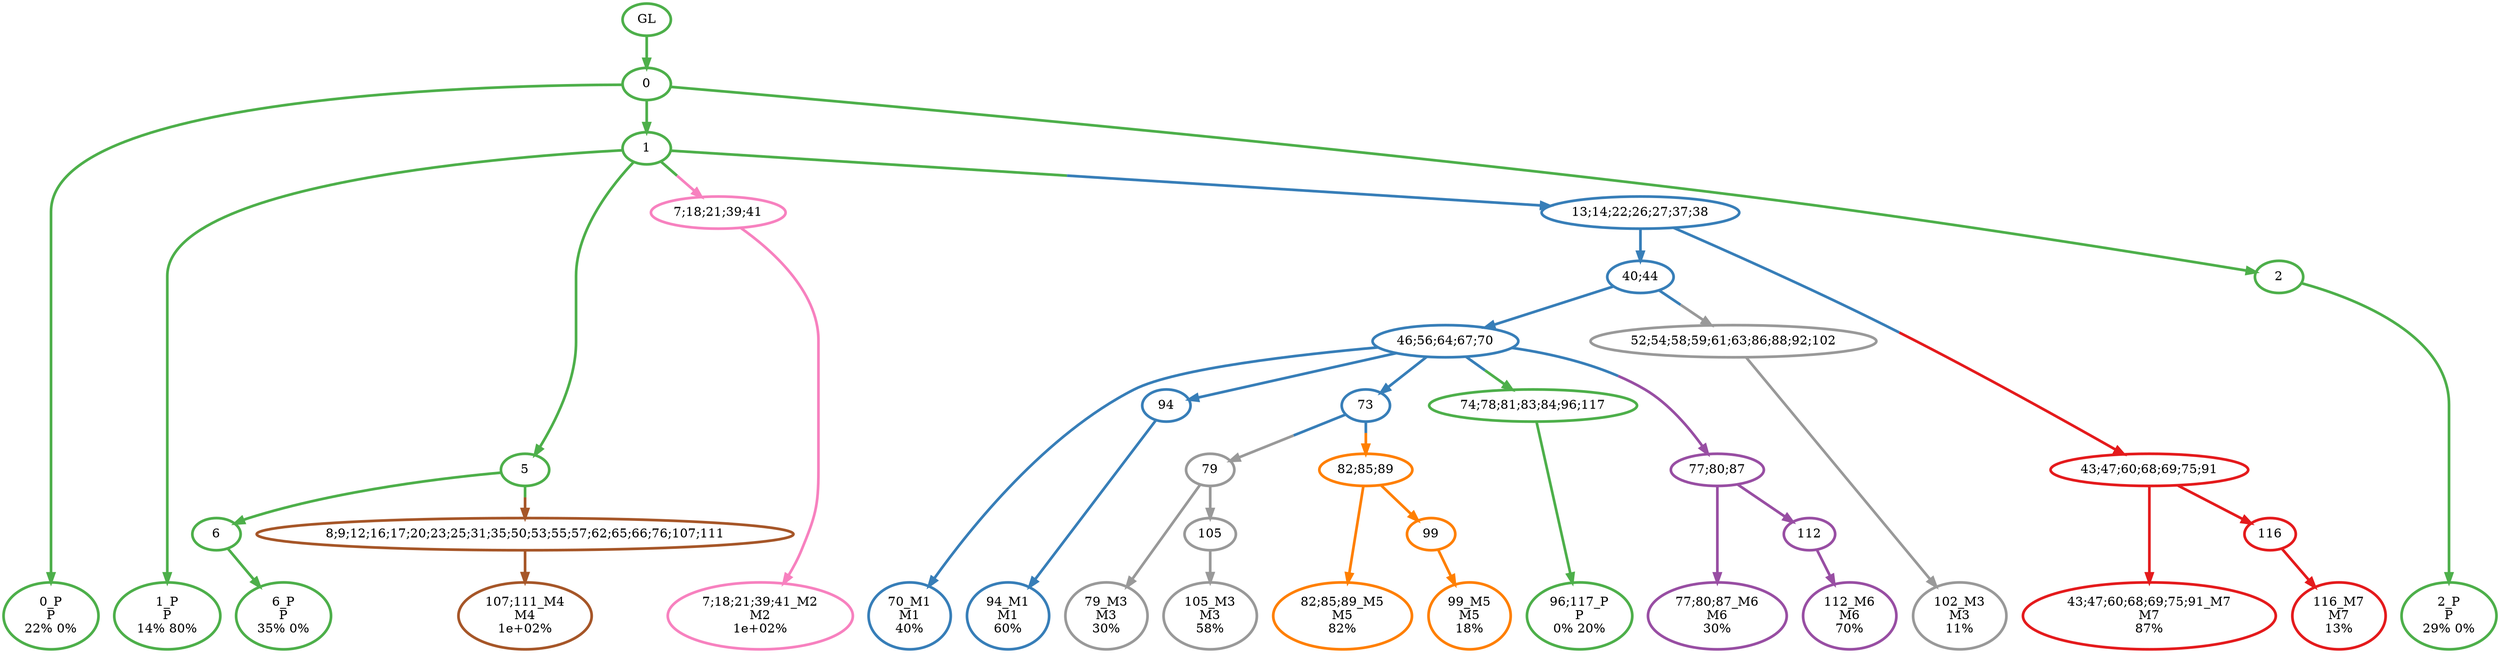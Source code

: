 digraph T {
	{
		rank=same
		38 [penwidth=3,colorscheme=set19,color=3,label="0_P\nP\n22% 0%"]
		36 [penwidth=3,colorscheme=set19,color=3,label="1_P\nP\n14% 80%"]
		33 [penwidth=3,colorscheme=set19,color=3,label="6_P\nP\n35% 0%"]
		30 [penwidth=3,colorscheme=set19,color=3,label="96;117_P\nP\n0% 20%"]
		28 [penwidth=3,colorscheme=set19,color=3,label="2_P\nP\n29% 0%"]
		27 [penwidth=3,colorscheme=set19,color=2,label="70_M1\nM1\n40%"]
		25 [penwidth=3,colorscheme=set19,color=2,label="94_M1\nM1\n60%"]
		24 [penwidth=3,colorscheme=set19,color=8,label="7;18;21;39;41_M2\nM2\n1e+02%"]
		22 [penwidth=3,colorscheme=set19,color=9,label="79_M3\nM3\n30%"]
		20 [penwidth=3,colorscheme=set19,color=9,label="105_M3\nM3\n58%"]
		19 [penwidth=3,colorscheme=set19,color=9,label="102_M3\nM3\n11%"]
		18 [penwidth=3,colorscheme=set19,color=7,label="107;111_M4\nM4\n1e+02%"]
		17 [penwidth=3,colorscheme=set19,color=5,label="82;85;89_M5\nM5\n82%"]
		15 [penwidth=3,colorscheme=set19,color=5,label="99_M5\nM5\n18%"]
		14 [penwidth=3,colorscheme=set19,color=4,label="77;80;87_M6\nM6\n30%"]
		12 [penwidth=3,colorscheme=set19,color=4,label="112_M6\nM6\n70%"]
		11 [penwidth=3,colorscheme=set19,color=1,label="43;47;60;68;69;75;91_M7\nM7\n87%"]
		9 [penwidth=3,colorscheme=set19,color=1,label="116_M7\nM7\n13%"]
	}
	40 [penwidth=3,colorscheme=set19,color=3,label="GL"]
	39 [penwidth=3,colorscheme=set19,color=3,label="0"]
	37 [penwidth=3,colorscheme=set19,color=3,label="1"]
	35 [penwidth=3,colorscheme=set19,color=3,label="5"]
	34 [penwidth=3,colorscheme=set19,color=3,label="6"]
	32 [penwidth=3,colorscheme=set19,color=2,label="40;44"]
	31 [penwidth=3,colorscheme=set19,color=2,label="46;56;64;67;70"]
	29 [penwidth=3,colorscheme=set19,color=3,label="2"]
	26 [penwidth=3,colorscheme=set19,color=2,label="94"]
	23 [penwidth=3,colorscheme=set19,color=2,label="73"]
	21 [penwidth=3,colorscheme=set19,color=9,label="105"]
	16 [penwidth=3,colorscheme=set19,color=5,label="99"]
	13 [penwidth=3,colorscheme=set19,color=4,label="112"]
	10 [penwidth=3,colorscheme=set19,color=1,label="116"]
	8 [penwidth=3,colorscheme=set19,color=3,label="74;78;81;83;84;96;117"]
	7 [penwidth=3,colorscheme=set19,color=1,label="43;47;60;68;69;75;91"]
	6 [penwidth=3,colorscheme=set19,color=9,label="79"]
	5 [penwidth=3,colorscheme=set19,color=9,label="52;54;58;59;61;63;86;88;92;102"]
	4 [penwidth=3,colorscheme=set19,color=4,label="77;80;87"]
	3 [penwidth=3,colorscheme=set19,color=5,label="82;85;89"]
	2 [penwidth=3,colorscheme=set19,color=7,label="8;9;12;16;17;20;23;25;31;35;50;53;55;57;62;65;66;76;107;111"]
	1 [penwidth=3,colorscheme=set19,color=8,label="7;18;21;39;41"]
	0 [penwidth=3,colorscheme=set19,color=2,label="13;14;22;26;27;37;38"]
	40 -> 39 [penwidth=3,colorscheme=set19,color=3]
	39 -> 38 [penwidth=3,colorscheme=set19,color=3]
	39 -> 37 [penwidth=3,colorscheme=set19,color=3]
	39 -> 29 [penwidth=3,colorscheme=set19,color=3]
	37 -> 36 [penwidth=3,colorscheme=set19,color=3]
	37 -> 35 [penwidth=3,colorscheme=set19,color=3]
	37 -> 1 [penwidth=3,colorscheme=set19,color="3;0.5:8"]
	37 -> 0 [penwidth=3,colorscheme=set19,color="3;0.5:2"]
	35 -> 34 [penwidth=3,colorscheme=set19,color=3]
	35 -> 2 [penwidth=3,colorscheme=set19,color="3;0.5:7"]
	34 -> 33 [penwidth=3,colorscheme=set19,color=3]
	32 -> 31 [penwidth=3,colorscheme=set19,color=2]
	32 -> 5 [penwidth=3,colorscheme=set19,color="2;0.5:9"]
	31 -> 27 [penwidth=3,colorscheme=set19,color=2]
	31 -> 26 [penwidth=3,colorscheme=set19,color=2]
	31 -> 23 [penwidth=3,colorscheme=set19,color=2]
	31 -> 4 [penwidth=3,colorscheme=set19,color="2;0.5:4"]
	31 -> 8 [penwidth=3,colorscheme=set19,color="2;0.5:3"]
	29 -> 28 [penwidth=3,colorscheme=set19,color=3]
	26 -> 25 [penwidth=3,colorscheme=set19,color=2]
	23 -> 3 [penwidth=3,colorscheme=set19,color="2;0.5:5"]
	23 -> 6 [penwidth=3,colorscheme=set19,color="2;0.5:9"]
	21 -> 20 [penwidth=3,colorscheme=set19,color=9]
	16 -> 15 [penwidth=3,colorscheme=set19,color=5]
	13 -> 12 [penwidth=3,colorscheme=set19,color=4]
	10 -> 9 [penwidth=3,colorscheme=set19,color=1]
	8 -> 30 [penwidth=3,colorscheme=set19,color=3]
	7 -> 11 [penwidth=3,colorscheme=set19,color=1]
	7 -> 10 [penwidth=3,colorscheme=set19,color=1]
	6 -> 22 [penwidth=3,colorscheme=set19,color=9]
	6 -> 21 [penwidth=3,colorscheme=set19,color=9]
	5 -> 19 [penwidth=3,colorscheme=set19,color=9]
	4 -> 14 [penwidth=3,colorscheme=set19,color=4]
	4 -> 13 [penwidth=3,colorscheme=set19,color=4]
	3 -> 17 [penwidth=3,colorscheme=set19,color=5]
	3 -> 16 [penwidth=3,colorscheme=set19,color=5]
	2 -> 18 [penwidth=3,colorscheme=set19,color=7]
	1 -> 24 [penwidth=3,colorscheme=set19,color=8]
	0 -> 32 [penwidth=3,colorscheme=set19,color=2]
	0 -> 7 [penwidth=3,colorscheme=set19,color="2;0.5:1"]
}
